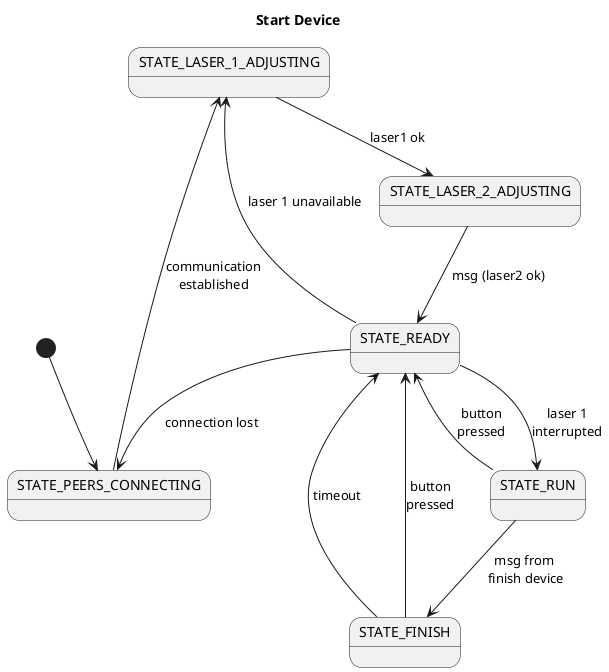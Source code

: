 @startuml

title Start Device

state "STATE_LASER_1_ADJUSTING" as laser
state "STATE_LASER_2_ADJUSTING" as laser2
state "STATE_PEERS_CONNECTING" as connection
state "STATE_READY" as ready
state "STATE_RUN" as run
state "STATE_FINISH" as finish

[*] --> connection
connection --> laser : communication\nestablished
laser --> laser2 : laser1 ok
laser2 --> ready : msg (laser2 ok)
ready --> laser: laser 1 unavailable
ready --> run : laser 1\ninterrupted
ready --> connection : connection lost
run --> finish : msg from \nfinish device
run --> ready : button\npressed
finish --> ready : timeout
finish --> ready : button\npressed

@enduml